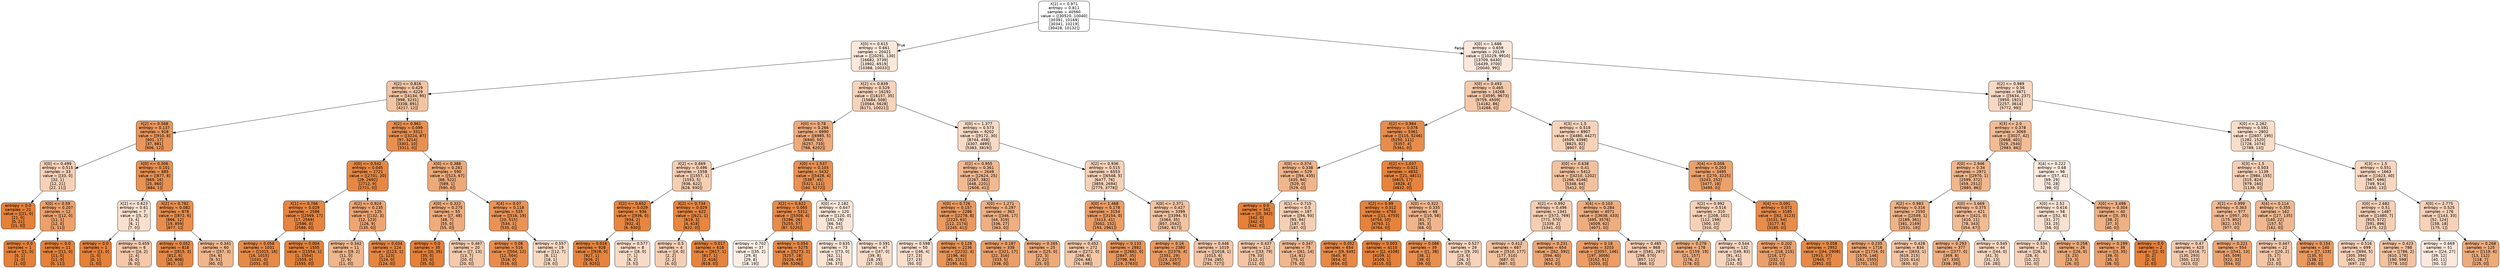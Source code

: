 digraph Tree {
node [shape=box, style="filled, rounded", color="black", fontname=helvetica] ;
edge [fontname=helvetica] ;
0 [label="X[2] <= 0.971\nentropy = 0.811\nsamples = 40560\nvalue = [[30520, 10040]\n[30391, 10169]\n[30341, 10219]\n[30428, 10132]]", fillcolor="#ffffff"] ;
1 [label="X[0] <= 0.615\nentropy = 0.661\nsamples = 20421\nvalue = [[20291, 130]\n[16682, 3739]\n[13902, 6519]\n[10388, 10033]]", fillcolor="#fae8da"] ;
0 -> 1 [labeldistance=2.5, labelangle=45, headlabel="True"] ;
2 [label="X[2] <= 0.816\nentropy = 0.429\nsamples = 4229\nvalue = [[4134, 95]\n[998, 3231]\n[3338, 891]\n[4217, 12]]", fillcolor="#f3c4a2"] ;
1 -> 2 ;
3 [label="X[2] <= 0.568\nentropy = 0.137\nsamples = 918\nvalue = [[910, 8]\n[901, 17]\n[37, 881]\n[906, 12]]", fillcolor="#e9965b"] ;
2 -> 3 ;
4 [label="X[0] <= 0.499\nentropy = 0.515\nsamples = 33\nvalue = [[33, 0]\n[32, 1]\n[12, 21]\n[22, 11]]", fillcolor="#f6d1b7"] ;
3 -> 4 ;
5 [label="entropy = 0.0\nsamples = 21\nvalue = [[21, 0]\n[21, 0]\n[0, 21]\n[21, 0]]", fillcolor="#e58139"] ;
4 -> 5 ;
6 [label="X[0] <= 0.59\nentropy = 0.207\nsamples = 12\nvalue = [[12, 0]\n[11, 1]\n[12, 0]\n[1, 11]]", fillcolor="#eca16b"] ;
4 -> 6 ;
7 [label="entropy = 0.0\nsamples = 1\nvalue = [[1, 0]\n[0, 1]\n[1, 0]\n[1, 0]]", fillcolor="#e58139"] ;
6 -> 7 ;
8 [label="entropy = 0.0\nsamples = 11\nvalue = [[11, 0]\n[11, 0]\n[11, 0]\n[0, 11]]", fillcolor="#e58139"] ;
6 -> 8 ;
9 [label="X[0] <= 0.306\nentropy = 0.101\nsamples = 885\nvalue = [[877, 8]\n[869, 16]\n[25, 860]\n[884, 1]]", fillcolor="#e89152"] ;
3 -> 9 ;
10 [label="X[2] <= 0.623\nentropy = 0.61\nsamples = 7\nvalue = [[5, 2]\n[3, 4]\n[6, 1]\n[7, 0]]", fillcolor="#f9e0ce"] ;
9 -> 10 ;
11 [label="entropy = 0.0\nsamples = 1\nvalue = [[1, 0]\n[1, 0]\n[0, 1]\n[1, 0]]", fillcolor="#e58139"] ;
10 -> 11 ;
12 [label="entropy = 0.459\nsamples = 6\nvalue = [[4, 2]\n[2, 4]\n[6, 0]\n[6, 0]]", fillcolor="#f4c8a9"] ;
10 -> 12 ;
13 [label="X[2] <= 0.782\nentropy = 0.082\nsamples = 878\nvalue = [[872, 6]\n[866, 12]\n[19, 859]\n[877, 1]]", fillcolor="#e88e4d"] ;
9 -> 13 ;
14 [label="entropy = 0.052\nsamples = 818\nvalue = [[815, 3]\n[812, 6]\n[10, 808]\n[817, 1]]", fillcolor="#e78946"] ;
13 -> 14 ;
15 [label="entropy = 0.341\nsamples = 60\nvalue = [[57, 3]\n[54, 6]\n[9, 51]\n[60, 0]]", fillcolor="#f0b68c"] ;
13 -> 15 ;
16 [label="X[2] <= 0.961\nentropy = 0.099\nsamples = 3311\nvalue = [[3224, 87]\n[97, 3214]\n[3301, 10]\n[3311, 0]]", fillcolor="#e89051"] ;
2 -> 16 ;
17 [label="X[0] <= 0.542\nentropy = 0.045\nsamples = 2721\nvalue = [[2701, 20]\n[29, 2692]\n[2712, 9]\n[2721, 0]]", fillcolor="#e68844"] ;
16 -> 17 ;
18 [label="X[1] <= 0.766\nentropy = 0.029\nsamples = 2586\nvalue = [[2569, 17]\n[17, 2569]\n[2586, 0]\n[2586, 0]]", fillcolor="#e68540"] ;
17 -> 18 ;
19 [label="entropy = 0.058\nsamples = 1031\nvalue = [[1015, 16]\n[16, 1015]\n[1031, 0]\n[1031, 0]]", fillcolor="#e78a47"] ;
18 -> 19 ;
20 [label="entropy = 0.004\nsamples = 1555\nvalue = [[1554, 1]\n[1, 1554]\n[1555, 0]\n[1555, 0]]", fillcolor="#e5823a"] ;
18 -> 20 ;
21 [label="X[2] <= 0.924\nentropy = 0.235\nsamples = 135\nvalue = [[132, 3]\n[12, 123]\n[126, 9]\n[135, 0]]", fillcolor="#eda572"] ;
17 -> 21 ;
22 [label="entropy = 0.342\nsamples = 11\nvalue = [[9, 2]\n[11, 0]\n[2, 9]\n[11, 0]]", fillcolor="#f0b68c"] ;
21 -> 22 ;
23 [label="entropy = 0.034\nsamples = 124\nvalue = [[123, 1]\n[1, 123]\n[124, 0]\n[124, 0]]", fillcolor="#e68641"] ;
21 -> 23 ;
24 [label="X[0] <= 0.388\nentropy = 0.261\nsamples = 590\nvalue = [[523, 67]\n[68, 522]\n[589, 1]\n[590, 0]]", fillcolor="#edaa79"] ;
16 -> 24 ;
25 [label="X[0] <= 0.322\nentropy = 0.275\nsamples = 55\nvalue = [[7, 48]\n[48, 7]\n[55, 0]\n[55, 0]]", fillcolor="#eeac7c"] ;
24 -> 25 ;
26 [label="entropy = 0.0\nsamples = 35\nvalue = [[0, 35]\n[35, 0]\n[35, 0]\n[35, 0]]", fillcolor="#e58139"] ;
25 -> 26 ;
27 [label="entropy = 0.467\nsamples = 20\nvalue = [[7, 13]\n[13, 7]\n[20, 0]\n[20, 0]]", fillcolor="#f4caab"] ;
25 -> 27 ;
28 [label="X[4] <= 0.07\nentropy = 0.118\nsamples = 535\nvalue = [[516, 19]\n[20, 515]\n[534, 1]\n[535, 0]]", fillcolor="#e99356"] ;
24 -> 28 ;
29 [label="entropy = 0.08\nsamples = 516\nvalue = [[504, 12]\n[12, 504]\n[516, 0]\n[516, 0]]", fillcolor="#e88d4c"] ;
28 -> 29 ;
30 [label="entropy = 0.557\nsamples = 19\nvalue = [[12, 7]\n[8, 11]\n[18, 1]\n[19, 0]]", fillcolor="#f7d8c1"] ;
28 -> 30 ;
31 [label="X[2] <= 0.839\nentropy = 0.529\nsamples = 16192\nvalue = [[16157, 35]\n[15684, 508]\n[10564, 5628]\n[6171, 10021]]", fillcolor="#f6d3ba"] ;
1 -> 31 ;
32 [label="X[0] <= 0.78\nentropy = 0.266\nsamples = 6990\nvalue = [[6985, 5]\n[6940, 50]\n[6257, 733]\n[788, 6202]]", fillcolor="#eeaa7a"] ;
31 -> 32 ;
33 [label="X[2] <= 0.669\nentropy = 0.496\nsamples = 1558\nvalue = [[1557, 1]\n[1553, 5]\n[936, 622]\n[628, 930]]", fillcolor="#f5ceb2"] ;
32 -> 33 ;
34 [label="X[2] <= 0.652\nentropy = 0.029\nsamples = 936\nvalue = [[936, 0]\n[934, 2]\n[932, 4]\n[6, 930]]", fillcolor="#e68640"] ;
33 -> 34 ;
35 [label="entropy = 0.016\nsamples = 928\nvalue = [[928, 0]\n[927, 1]\n[926, 2]\n[3, 925]]", fillcolor="#e6843d"] ;
34 -> 35 ;
36 [label="entropy = 0.577\nsamples = 8\nvalue = [[8, 0]\n[7, 1]\n[6, 2]\n[3, 5]]", fillcolor="#f8dbc6"] ;
34 -> 36 ;
37 [label="X[2] <= 0.734\nentropy = 0.029\nsamples = 622\nvalue = [[621, 1]\n[619, 3]\n[4, 618]\n[622, 0]]", fillcolor="#e68640"] ;
33 -> 37 ;
38 [label="entropy = 0.5\nsamples = 4\nvalue = [[4, 0]\n[2, 2]\n[2, 2]\n[4, 0]]", fillcolor="#f5cfb3"] ;
37 -> 38 ;
39 [label="entropy = 0.017\nsamples = 618\nvalue = [[617, 1]\n[617, 1]\n[2, 616]\n[618, 0]]", fillcolor="#e6843d"] ;
37 -> 39 ;
40 [label="X[0] <= 1.537\nentropy = 0.103\nsamples = 5432\nvalue = [[5428, 4]\n[5387, 45]\n[5321, 111]\n[160, 5272]]", fillcolor="#e89152"] ;
32 -> 40 ;
41 [label="X[2] <= 0.622\nentropy = 0.065\nsamples = 5312\nvalue = [[5308, 4]\n[5286, 26]\n[5255, 57]\n[87, 5225]]", fillcolor="#e78b49"] ;
40 -> 41 ;
42 [label="entropy = 0.702\nsamples = 37\nvalue = [[35, 2]\n[29, 8]\n[29, 8]\n[18, 19]]", fillcolor="#fceee4"] ;
41 -> 42 ;
43 [label="entropy = 0.054\nsamples = 5275\nvalue = [[5273, 2]\n[5257, 18]\n[5226, 49]\n[69, 5206]]", fillcolor="#e78946"] ;
41 -> 43 ;
44 [label="X[0] <= 2.182\nentropy = 0.647\nsamples = 120\nvalue = [[120, 0]\n[101, 19]\n[66, 54]\n[73, 47]]", fillcolor="#fae6d7"] ;
40 -> 44 ;
45 [label="entropy = 0.635\nsamples = 73\nvalue = [[73, 0]\n[62, 11]\n[48, 25]\n[36, 37]]", fillcolor="#f9e4d4"] ;
44 -> 45 ;
46 [label="entropy = 0.591\nsamples = 47\nvalue = [[47, 0]\n[39, 8]\n[18, 29]\n[37, 10]]", fillcolor="#f8ddc9"] ;
44 -> 46 ;
47 [label="X[0] <= 1.377\nentropy = 0.573\nsamples = 9202\nvalue = [[9172, 30]\n[8744, 458]\n[4307, 4895]\n[5383, 3819]]", fillcolor="#f7dac5"] ;
31 -> 47 ;
48 [label="X[2] <= 0.955\nentropy = 0.361\nsamples = 2649\nvalue = [[2624, 25]\n[2267, 382]\n[448, 2201]\n[2608, 41]]", fillcolor="#f1b991"] ;
47 -> 48 ;
49 [label="X[0] <= 0.726\nentropy = 0.157\nsamples = 2286\nvalue = [[2278, 8]\n[2223, 63]\n[112, 2174]\n[2245, 41]]", fillcolor="#ea995f"] ;
48 -> 49 ;
50 [label="entropy = 0.598\nsamples = 50\nvalue = [[46, 4]\n[27, 23]\n[27, 23]\n[50, 0]]", fillcolor="#f8decb"] ;
49 -> 50 ;
51 [label="entropy = 0.128\nsamples = 2236\nvalue = [[2232, 4]\n[2196, 40]\n[85, 2151]\n[2195, 41]]", fillcolor="#e99558"] ;
49 -> 51 ;
52 [label="X[0] <= 1.271\nentropy = 0.297\nsamples = 363\nvalue = [[346, 17]\n[44, 319]\n[336, 27]\n[363, 0]]", fillcolor="#efaf81"] ;
48 -> 52 ;
53 [label="entropy = 0.187\nsamples = 338\nvalue = [[321, 17]\n[22, 316]\n[333, 5]\n[338, 0]]", fillcolor="#eb9e67"] ;
52 -> 53 ;
54 [label="entropy = 0.265\nsamples = 25\nvalue = [[25, 0]\n[22, 3]\n[3, 22]\n[25, 0]]", fillcolor="#edaa7a"] ;
52 -> 54 ;
55 [label="X[2] <= 0.936\nentropy = 0.515\nsamples = 6553\nvalue = [[6548, 5]\n[6477, 76]\n[3859, 2694]\n[2775, 3778]]", fillcolor="#f6d1b7"] ;
47 -> 55 ;
56 [label="X[0] <= 1.468\nentropy = 0.178\nsamples = 3154\nvalue = [[3154, 0]\n[3113, 41]\n[3002, 152]\n[193, 2961]]", fillcolor="#eb9d64"] ;
55 -> 56 ;
57 [label="entropy = 0.452\nsamples = 272\nvalue = [[272, 0]\n[266, 6]\n[204, 68]\n[74, 198]]", fillcolor="#f3c7a7"] ;
56 -> 57 ;
58 [label="entropy = 0.133\nsamples = 2882\nvalue = [[2882, 0]\n[2847, 35]\n[2798, 84]\n[119, 2763]]", fillcolor="#e9965a"] ;
56 -> 58 ;
59 [label="X[0] <= 2.371\nentropy = 0.427\nsamples = 3399\nvalue = [[3394, 5]\n[3364, 35]\n[857, 2542]\n[2582, 817]]", fillcolor="#f3c3a1"] ;
55 -> 59 ;
60 [label="entropy = 0.16\nsamples = 2380\nvalue = [[2376, 4]\n[2351, 29]\n[123, 2257]\n[2290, 90]]", fillcolor="#ea9a60"] ;
59 -> 60 ;
61 [label="entropy = 0.446\nsamples = 1019\nvalue = [[1018, 1]\n[1013, 6]\n[734, 285]\n[292, 727]]", fillcolor="#f3c6a6"] ;
59 -> 61 ;
62 [label="X[0] <= 1.686\nentropy = 0.659\nsamples = 20139\nvalue = [[10229, 9910]\n[13709, 6430]\n[16439, 3700]\n[20040, 99]]", fillcolor="#fae7da"] ;
0 -> 62 [labeldistance=2.5, labelangle=-45, headlabel="False"] ;
63 [label="X[0] <= 0.493\nentropy = 0.465\nsamples = 14268\nvalue = [[4595, 9673]\n[9759, 4509]\n[14182, 86]\n[14268, 0]]", fillcolor="#f4c9aa"] ;
62 -> 63 ;
64 [label="X[2] <= 0.984\nentropy = 0.076\nsamples = 5361\nvalue = [[115, 5246]\n[5250, 111]\n[5357, 4]\n[5361, 0]]", fillcolor="#e78d4c"] ;
63 -> 64 ;
65 [label="X[0] <= 0.374\nentropy = 0.338\nsamples = 529\nvalue = [[94, 435]\n[435, 94]\n[529, 0]\n[529, 0]]", fillcolor="#f0b58b"] ;
64 -> 65 ;
66 [label="entropy = 0.0\nsamples = 342\nvalue = [[0, 342]\n[342, 0]\n[342, 0]\n[342, 0]]", fillcolor="#e58139"] ;
65 -> 66 ;
67 [label="X[1] <= 0.715\nentropy = 0.5\nsamples = 187\nvalue = [[94, 93]\n[93, 94]\n[187, 0]\n[187, 0]]", fillcolor="#f5cfb3"] ;
65 -> 67 ;
68 [label="entropy = 0.437\nsamples = 112\nvalue = [[33, 79]\n[79, 33]\n[112, 0]\n[112, 0]]", fillcolor="#f3c5a4"] ;
67 -> 68 ;
69 [label="entropy = 0.347\nsamples = 75\nvalue = [[61, 14]\n[14, 61]\n[75, 0]\n[75, 0]]", fillcolor="#f0b78e"] ;
67 -> 69 ;
70 [label="X[2] <= 1.037\nentropy = 0.021\nsamples = 4832\nvalue = [[21, 4811]\n[4815, 17]\n[4828, 4]\n[4832, 0]]", fillcolor="#e6843e"] ;
64 -> 70 ;
71 [label="X[2] <= 0.99\nentropy = 0.012\nsamples = 4764\nvalue = [[11, 4753]\n[4754, 10]\n[4763, 1]\n[4764, 0]]", fillcolor="#e5833c"] ;
70 -> 71 ;
72 [label="entropy = 0.052\nsamples = 654\nvalue = [[9, 645]\n[645, 9]\n[654, 0]\n[654, 0]]", fillcolor="#e78946"] ;
71 -> 72 ;
73 [label="entropy = 0.003\nsamples = 4110\nvalue = [[2, 4108]\n[4109, 1]\n[4109, 1]\n[4110, 0]]", fillcolor="#e5813a"] ;
71 -> 73 ;
74 [label="X[0] <= 0.322\nentropy = 0.335\nsamples = 68\nvalue = [[10, 58]\n[61, 7]\n[65, 3]\n[68, 0]]", fillcolor="#f0b58b"] ;
70 -> 74 ;
75 [label="entropy = 0.086\nsamples = 39\nvalue = [[1, 38]\n[38, 1]\n[39, 0]\n[39, 0]]", fillcolor="#e88e4e"] ;
74 -> 75 ;
76 [label="entropy = 0.527\nsamples = 29\nvalue = [[9, 20]\n[23, 6]\n[26, 3]\n[29, 0]]", fillcolor="#f6d3ba"] ;
74 -> 76 ;
77 [label="X[3] <= 1.5\nentropy = 0.519\nsamples = 8907\nvalue = [[4480, 4427]\n[4509, 4398]\n[8825, 82]\n[8907, 0]]", fillcolor="#f6d2b8"] ;
63 -> 77 ;
78 [label="X[0] <= 0.638\nentropy = 0.41\nsamples = 5412\nvalue = [[4210, 1202]\n[1266, 4146]\n[5348, 64]\n[5412, 0]]", fillcolor="#f2c19d"] ;
77 -> 78 ;
79 [label="X[2] <= 0.992\nentropy = 0.496\nsamples = 1341\nvalue = [[572, 769]\n[771, 570]\n[1339, 2]\n[1341, 0]]", fillcolor="#f5ceb2"] ;
78 -> 79 ;
80 [label="entropy = 0.412\nsamples = 687\nvalue = [[510, 177]\n[177, 510]\n[687, 0]\n[687, 0]]", fillcolor="#f2c19d"] ;
79 -> 80 ;
81 [label="entropy = 0.231\nsamples = 654\nvalue = [[62, 592]\n[594, 60]\n[652, 2]\n[654, 0]]", fillcolor="#eca571"] ;
79 -> 81 ;
82 [label="X[4] <= 0.103\nentropy = 0.284\nsamples = 4071\nvalue = [[3638, 433]\n[495, 3576]\n[4009, 62]\n[4071, 0]]", fillcolor="#eead7e"] ;
78 -> 82 ;
83 [label="entropy = 0.18\nsamples = 3203\nvalue = [[3057, 146]\n[197, 3006]\n[3152, 51]\n[3203, 0]]", fillcolor="#eb9d65"] ;
82 -> 83 ;
84 [label="entropy = 0.485\nsamples = 868\nvalue = [[581, 287]\n[298, 570]\n[857, 11]\n[868, 0]]", fillcolor="#f5ccaf"] ;
82 -> 84 ;
85 [label="X[4] <= 0.056\nentropy = 0.203\nsamples = 3495\nvalue = [[270, 3225]\n[3243, 252]\n[3477, 18]\n[3495, 0]]", fillcolor="#eca16b"] ;
77 -> 85 ;
86 [label="X[2] <= 0.992\nentropy = 0.516\nsamples = 310\nvalue = [[208, 102]\n[112, 198]\n[300, 10]\n[310, 0]]", fillcolor="#f6d1b7"] ;
85 -> 86 ;
87 [label="entropy = 0.276\nsamples = 178\nvalue = [[159, 19]\n[21, 157]\n[176, 2]\n[178, 0]]", fillcolor="#eeac7c"] ;
86 -> 87 ;
88 [label="entropy = 0.544\nsamples = 132\nvalue = [[49, 83]\n[91, 41]\n[124, 8]\n[132, 0]]", fillcolor="#f6d5be"] ;
86 -> 88 ;
89 [label="X[4] <= 0.091\nentropy = 0.072\nsamples = 3185\nvalue = [[62, 3123]\n[3131, 54]\n[3177, 8]\n[3185, 0]]", fillcolor="#e78c4b"] ;
85 -> 89 ;
90 [label="entropy = 0.202\nsamples = 233\nvalue = [[18, 215]\n[216, 17]\n[232, 1]\n[233, 0]]", fillcolor="#eba06a"] ;
89 -> 90 ;
91 [label="entropy = 0.058\nsamples = 2952\nvalue = [[44, 2908]\n[2915, 37]\n[2945, 7]\n[2952, 0]]", fillcolor="#e78a47"] ;
89 -> 91 ;
92 [label="X[2] <= 0.989\nentropy = 0.56\nsamples = 5871\nvalue = [[5634, 237]\n[3950, 1921]\n[2257, 3614]\n[5772, 99]]", fillcolor="#f7d8c2"] ;
62 -> 92 ;
93 [label="X[3] <= 2.0\nentropy = 0.378\nsamples = 3069\nvalue = [[3027, 42]\n[2668, 401]\n[529, 2540]\n[2983, 86]]", fillcolor="#f1bc95"] ;
92 -> 93 ;
94 [label="X[0] <= 2.946\nentropy = 0.34\nsamples = 2971\nvalue = [[2970, 1]\n[2599, 372]\n[459, 2512]\n[2885, 86]]", fillcolor="#f0b68c"] ;
93 -> 94 ;
95 [label="X[2] <= 0.983\nentropy = 0.316\nsamples = 2550\nvalue = [[2549, 1]\n[2189, 361]\n[381, 2169]\n[2531, 19]]", fillcolor="#efb286"] ;
94 -> 95 ;
96 [label="entropy = 0.235\nsamples = 1716\nvalue = [[1716, 0]\n[1570, 146]\n[161, 1555]\n[1701, 15]]", fillcolor="#eda672"] ;
95 -> 96 ;
97 [label="entropy = 0.428\nsamples = 834\nvalue = [[833, 1]\n[619, 215]\n[220, 614]\n[830, 4]]", fillcolor="#f3c4a2"] ;
95 -> 97 ;
98 [label="X[0] <= 3.669\nentropy = 0.375\nsamples = 421\nvalue = [[421, 0]\n[410, 11]\n[78, 343]\n[354, 67]]", fillcolor="#f1bb94"] ;
94 -> 98 ;
99 [label="entropy = 0.293\nsamples = 377\nvalue = [[377, 0]\n[369, 8]\n[47, 330]\n[338, 39]]", fillcolor="#eeae80"] ;
98 -> 99 ;
100 [label="entropy = 0.545\nsamples = 44\nvalue = [[44, 0]\n[41, 3]\n[31, 13]\n[16, 28]]", fillcolor="#f6d6be"] ;
98 -> 100 ;
101 [label="X[4] <= 0.222\nentropy = 0.68\nsamples = 98\nvalue = [[57, 41]\n[69, 29]\n[70, 28]\n[98, 0]]", fillcolor="#fbebdf"] ;
93 -> 101 ;
102 [label="X[0] <= 2.52\nentropy = 0.616\nsamples = 58\nvalue = [[52, 6]\n[31, 27]\n[33, 25]\n[58, 0]]", fillcolor="#f9e1cf"] ;
101 -> 102 ;
103 [label="entropy = 0.534\nsamples = 32\nvalue = [[26, 6]\n[28, 4]\n[10, 22]\n[32, 0]]", fillcolor="#f6d4bb"] ;
102 -> 103 ;
104 [label="entropy = 0.258\nsamples = 26\nvalue = [[26, 0]\n[3, 23]\n[23, 3]\n[26, 0]]", fillcolor="#eda978"] ;
102 -> 104 ;
105 [label="X[0] <= 3.498\nentropy = 0.304\nsamples = 40\nvalue = [[5, 35]\n[38, 2]\n[37, 3]\n[40, 0]]", fillcolor="#efb083"] ;
101 -> 105 ;
106 [label="entropy = 0.199\nsamples = 38\nvalue = [[3, 35]\n[38, 0]\n[35, 3]\n[38, 0]]", fillcolor="#eba06a"] ;
105 -> 106 ;
107 [label="entropy = 0.0\nsamples = 2\nvalue = [[2, 0]\n[0, 2]\n[2, 0]\n[2, 0]]", fillcolor="#e58139"] ;
105 -> 107 ;
108 [label="X[0] <= 2.262\nentropy = 0.591\nsamples = 2802\nvalue = [[2607, 195]\n[1282, 1520]\n[1728, 1074]\n[2789, 13]]", fillcolor="#f8ddc9"] ;
92 -> 108 ;
109 [label="X[3] <= 1.5\nentropy = 0.503\nsamples = 1139\nvalue = [[984, 155]\n[315, 824]\n[979, 160]\n[1139, 0]]", fillcolor="#f5cfb4"] ;
108 -> 109 ;
110 [label="X[2] <= 0.999\nentropy = 0.363\nsamples = 977\nvalue = [[957, 20]\n[175, 802]\n[822, 155]\n[977, 0]]", fillcolor="#f1b992"] ;
109 -> 110 ;
111 [label="entropy = 0.47\nsamples = 423\nvalue = [[416, 7]\n[130, 293]\n[300, 123]\n[423, 0]]", fillcolor="#f4caac"] ;
110 -> 111 ;
112 [label="entropy = 0.221\nsamples = 554\nvalue = [[541, 13]\n[45, 509]\n[522, 32]\n[554, 0]]", fillcolor="#eca36f"] ;
110 -> 112 ;
113 [label="X[4] <= 0.114\nentropy = 0.355\nsamples = 162\nvalue = [[27, 135]\n[140, 22]\n[157, 5]\n[162, 0]]", fillcolor="#f0b890"] ;
109 -> 113 ;
114 [label="entropy = 0.447\nsamples = 22\nvalue = [[20, 2]\n[5, 17]\n[19, 3]\n[22, 0]]", fillcolor="#f3c6a6"] ;
113 -> 114 ;
115 [label="entropy = 0.154\nsamples = 140\nvalue = [[7, 133]\n[135, 5]\n[138, 2]\n[140, 0]]", fillcolor="#ea995f"] ;
113 -> 115 ;
116 [label="X[3] <= 1.5\nentropy = 0.551\nsamples = 1663\nvalue = [[1623, 40]\n[967, 696]\n[749, 914]\n[1650, 13]]", fillcolor="#f7d7bf"] ;
108 -> 116 ;
117 [label="X[0] <= 2.682\nentropy = 0.51\nsamples = 1487\nvalue = [[1480, 7]\n[915, 572]\n[591, 896]\n[1475, 12]]", fillcolor="#f5d0b6"] ;
116 -> 117 ;
118 [label="entropy = 0.516\nsamples = 699\nvalue = [[694, 5]\n[305, 394]\n[401, 298]\n[697, 2]]", fillcolor="#f6d1b7"] ;
117 -> 118 ;
119 [label="entropy = 0.423\nsamples = 788\nvalue = [[786, 2]\n[610, 178]\n[190, 598]\n[778, 10]]", fillcolor="#f3c3a0"] ;
117 -> 119 ;
120 [label="X[0] <= 2.775\nentropy = 0.525\nsamples = 176\nvalue = [[143, 33]\n[52, 124]\n[158, 18]\n[175, 1]]", fillcolor="#f6d2b9"] ;
116 -> 120 ;
121 [label="entropy = 0.669\nsamples = 51\nvalue = [[24, 27]\n[39, 12]\n[40, 11]\n[50, 1]]", fillcolor="#fae9dc"] ;
120 -> 121 ;
122 [label="entropy = 0.268\nsamples = 125\nvalue = [[119, 6]\n[13, 112]\n[118, 7]\n[125, 0]]", fillcolor="#eeab7a"] ;
120 -> 122 ;
}